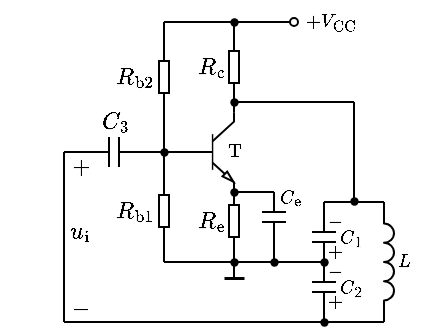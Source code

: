<mxfile version="20.7.4" type="device"><diagram id="LxgpGTEpM2uw6Em7y6WH" name="第 1 页"><mxGraphModel dx="189" dy="157" grid="1" gridSize="5" guides="1" tooltips="1" connect="1" arrows="1" fold="1" page="1" pageScale="1" pageWidth="827" pageHeight="1169" math="1" shadow="0"><root><mxCell id="0"/><mxCell id="1" parent="0"/><mxCell id="xhZ3Qp5s_fJm1hB33Sz4-14" value="" style="endArrow=none;html=1;rounded=0;fontSize=10;startSize=4;endSize=4;exitX=0;exitY=0.5;exitDx=0;exitDy=0;exitPerimeter=0;entryX=0;entryY=0.5;entryDx=0;entryDy=0;entryPerimeter=0;" parent="1" target="xhZ3Qp5s_fJm1hB33Sz4-35" edge="1"><mxGeometry width="50" height="50" relative="1" as="geometry"><mxPoint x="162" y="145" as="sourcePoint"/><mxPoint x="192" y="145" as="targetPoint"/></mxGeometry></mxCell><mxCell id="xhZ3Qp5s_fJm1hB33Sz4-19" value="$$R_{\mathrm{c}}$$" style="text;html=1;resizable=1;autosize=1;align=center;verticalAlign=middle;points=[];fillColor=none;strokeColor=none;rounded=0;fontSize=10;movable=1;rotatable=1;deletable=1;editable=1;connectable=0;allowArrows=0;" parent="1" vertex="1"><mxGeometry x="200" y="95" width="15" height="15" as="geometry"/></mxCell><mxCell id="xhZ3Qp5s_fJm1hB33Sz4-20" value="" style="endArrow=none;html=1;rounded=0;fontSize=10;startSize=4;endSize=4;entryX=1;entryY=0.5;entryDx=0;entryDy=0;entryPerimeter=0;" parent="1" target="xhZ3Qp5s_fJm1hB33Sz4-21" edge="1"><mxGeometry width="50" height="50" relative="1" as="geometry"><mxPoint x="220" y="80" as="sourcePoint"/><mxPoint x="417" y="40.5" as="targetPoint"/></mxGeometry></mxCell><mxCell id="xhZ3Qp5s_fJm1hB33Sz4-21" value="" style="pointerEvents=1;verticalLabelPosition=bottom;shadow=0;dashed=0;align=center;html=1;verticalAlign=top;shape=mxgraph.electrical.resistors.resistor_1;fontSize=10;direction=north;allowArrows=0;" parent="1" vertex="1"><mxGeometry x="217.5" y="90" width="5" height="25" as="geometry"/></mxCell><mxCell id="xhZ3Qp5s_fJm1hB33Sz4-22" value="" style="endArrow=none;html=1;rounded=0;fontSize=10;startSize=4;endSize=4;exitX=0;exitY=0.5;exitDx=0;exitDy=0;exitPerimeter=0;entryX=1;entryY=0;entryDx=0;entryDy=0;entryPerimeter=0;" parent="1" source="xhZ3Qp5s_fJm1hB33Sz4-21" target="xhZ3Qp5s_fJm1hB33Sz4-35" edge="1"><mxGeometry width="50" height="50" relative="1" as="geometry"><mxPoint x="309.5" y="-6.5" as="sourcePoint"/><mxPoint x="220" y="108" as="targetPoint"/></mxGeometry></mxCell><mxCell id="xhZ3Qp5s_fJm1hB33Sz4-35" value="" style="verticalLabelPosition=bottom;shadow=0;dashed=0;align=center;html=1;verticalAlign=top;shape=mxgraph.electrical.transistors.npn_transistor_5;fontSize=8;strokeWidth=1;sketch=0;" parent="1" vertex="1"><mxGeometry x="195" y="125" width="25" height="40" as="geometry"/></mxCell><mxCell id="xhZ3Qp5s_fJm1hB33Sz4-36" value="" style="endArrow=none;html=1;rounded=0;fontSize=8;strokeWidth=1;startArrow=none;startFill=0;endFill=0;startSize=4;endSize=4;" parent="1" edge="1"><mxGeometry width="50" height="50" relative="1" as="geometry"><mxPoint x="185" y="200" as="sourcePoint"/><mxPoint x="265" y="200" as="targetPoint"/></mxGeometry></mxCell><mxCell id="xhZ3Qp5s_fJm1hB33Sz4-37" value="" style="endArrow=none;html=1;rounded=0;fontSize=8;strokeWidth=1;exitX=1;exitY=1;exitDx=0;exitDy=0;exitPerimeter=0;entryX=1;entryY=0.5;entryDx=0;entryDy=0;entryPerimeter=0;" parent="1" source="xhZ3Qp5s_fJm1hB33Sz4-35" edge="1" target="AkQqUgtyi2WXm6OcA3mG-7"><mxGeometry width="50" height="50" relative="1" as="geometry"><mxPoint x="270" y="175" as="sourcePoint"/><mxPoint x="235" y="165" as="targetPoint"/></mxGeometry></mxCell><mxCell id="xhZ3Qp5s_fJm1hB33Sz4-38" value="" style="endArrow=none;html=1;rounded=0;fontSize=8;strokeWidth=1;" parent="1" edge="1"><mxGeometry width="50" height="50" relative="1" as="geometry"><mxPoint x="220" y="208" as="sourcePoint"/><mxPoint x="220" y="200" as="targetPoint"/></mxGeometry></mxCell><mxCell id="xhZ3Qp5s_fJm1hB33Sz4-39" value="" style="endArrow=none;html=1;rounded=0;fontSize=8;strokeWidth=1.5;" parent="1" edge="1"><mxGeometry width="50" height="50" relative="1" as="geometry"><mxPoint x="215" y="208" as="sourcePoint"/><mxPoint x="225" y="208" as="targetPoint"/></mxGeometry></mxCell><mxCell id="xhZ3Qp5s_fJm1hB33Sz4-41" value="" style="endArrow=none;html=1;rounded=0;fontSize=6;strokeWidth=1;startArrow=none;startFill=0;endFill=0;startSize=4;endSize=4;" parent="1" edge="1"><mxGeometry width="50" height="50" relative="1" as="geometry"><mxPoint x="220" y="120" as="sourcePoint"/><mxPoint x="280" y="120" as="targetPoint"/></mxGeometry></mxCell><mxCell id="xhZ3Qp5s_fJm1hB33Sz4-42" value="" style="shape=waypoint;sketch=0;fillStyle=solid;size=6;pointerEvents=1;points=[];fillColor=none;resizable=1;rotatable=1;perimeter=centerPerimeter;snapToPoint=1;shadow=0;fontSize=4;strokeWidth=0.1;movable=1;deletable=1;editable=1;connectable=0;allowArrows=0;" parent="1" vertex="1"><mxGeometry x="215" y="115" width="10" height="10" as="geometry"/></mxCell><mxCell id="xhZ3Qp5s_fJm1hB33Sz4-44" value="" style="endArrow=oval;html=1;rounded=0;fontSize=6;startSize=4;endSize=4;strokeWidth=1;endFill=0;" parent="1" edge="1"><mxGeometry width="50" height="50" relative="1" as="geometry"><mxPoint x="220" y="80" as="sourcePoint"/><mxPoint x="250" y="80" as="targetPoint"/></mxGeometry></mxCell><mxCell id="xhZ3Qp5s_fJm1hB33Sz4-54" value="$$+V_{\mathrm{CC}}$$" style="text;html=1;align=center;verticalAlign=middle;resizable=1;points=[];autosize=1;strokeColor=none;fillColor=none;fontSize=8;movable=1;rotatable=1;deletable=1;editable=1;connectable=1;" parent="1" vertex="1"><mxGeometry x="250" y="70" width="35" height="20" as="geometry"/></mxCell><mxCell id="xhZ3Qp5s_fJm1hB33Sz4-55" value="$$\mathrm{T}$$" style="text;html=1;align=center;verticalAlign=middle;resizable=1;points=[];autosize=1;strokeColor=none;fillColor=none;fontSize=8;movable=1;rotatable=1;deletable=1;editable=1;connectable=1;" parent="1" vertex="1"><mxGeometry x="210" y="135" width="20" height="20" as="geometry"/></mxCell><mxCell id="xhZ3Qp5s_fJm1hB33Sz4-61" value="" style="endArrow=none;html=1;rounded=0;fontSize=8;startSize=4;endSize=4;strokeWidth=1;entryX=0;entryY=0.5;entryDx=0;entryDy=0;entryPerimeter=0;" parent="1" target="xhZ3Qp5s_fJm1hB33Sz4-64" edge="1"><mxGeometry width="50" height="50" relative="1" as="geometry"><mxPoint x="185" y="145" as="sourcePoint"/><mxPoint x="185" y="120" as="targetPoint"/></mxGeometry></mxCell><mxCell id="xhZ3Qp5s_fJm1hB33Sz4-62" value="" style="shape=waypoint;sketch=0;fillStyle=solid;size=6;pointerEvents=1;points=[];fillColor=none;resizable=1;rotatable=1;perimeter=centerPerimeter;snapToPoint=1;shadow=0;fontSize=6;strokeWidth=0.1;movable=1;deletable=1;editable=1;connectable=0;allowArrows=0;" parent="1" vertex="1"><mxGeometry x="180" y="140" width="10" height="10" as="geometry"/></mxCell><mxCell id="xhZ3Qp5s_fJm1hB33Sz4-63" value="$$R_{\mathrm{b}2}$$" style="text;html=1;resizable=1;autosize=1;align=center;verticalAlign=middle;points=[];fillColor=none;strokeColor=none;rounded=0;fontSize=10;movable=1;rotatable=1;deletable=1;editable=1;connectable=0;allowArrows=0;" parent="1" vertex="1"><mxGeometry x="160" y="97.5" width="20" height="20" as="geometry"/></mxCell><mxCell id="xhZ3Qp5s_fJm1hB33Sz4-64" value="" style="pointerEvents=1;verticalLabelPosition=bottom;shadow=0;dashed=0;align=center;html=1;verticalAlign=top;shape=mxgraph.electrical.resistors.resistor_1;fontSize=10;direction=north;allowArrows=0;" parent="1" vertex="1"><mxGeometry x="182.5" y="95" width="5" height="25" as="geometry"/></mxCell><mxCell id="xhZ3Qp5s_fJm1hB33Sz4-65" value="" style="endArrow=none;html=1;rounded=0;fontSize=8;startSize=4;endSize=4;strokeWidth=1;exitX=1;exitY=0.5;exitDx=0;exitDy=0;exitPerimeter=0;" parent="1" source="xhZ3Qp5s_fJm1hB33Sz4-64" edge="1"><mxGeometry width="50" height="50" relative="1" as="geometry"><mxPoint x="220" y="80" as="sourcePoint"/><mxPoint x="185" y="80" as="targetPoint"/></mxGeometry></mxCell><mxCell id="xhZ3Qp5s_fJm1hB33Sz4-66" value="" style="endArrow=none;html=1;rounded=0;fontSize=8;startSize=4;endSize=4;strokeWidth=1;" parent="1" edge="1"><mxGeometry width="50" height="50" relative="1" as="geometry"><mxPoint x="185" y="80" as="sourcePoint"/><mxPoint x="220" y="80" as="targetPoint"/></mxGeometry></mxCell><mxCell id="xhZ3Qp5s_fJm1hB33Sz4-67" value="" style="shape=waypoint;sketch=0;fillStyle=solid;size=6;pointerEvents=1;points=[];fillColor=none;resizable=1;rotatable=1;perimeter=centerPerimeter;snapToPoint=1;shadow=0;fontSize=6;strokeWidth=0.1;movable=1;deletable=1;editable=1;connectable=1;" parent="1" vertex="1"><mxGeometry x="210" y="70" width="20" height="20" as="geometry"/></mxCell><mxCell id="AkQqUgtyi2WXm6OcA3mG-1" value="$$R_{\mathrm{b}1}$$" style="text;html=1;resizable=1;autosize=1;align=center;verticalAlign=middle;points=[];fillColor=none;strokeColor=none;rounded=0;fontSize=10;movable=1;rotatable=1;deletable=1;editable=1;connectable=0;allowArrows=0;" vertex="1" parent="1"><mxGeometry x="160" y="165" width="20" height="20" as="geometry"/></mxCell><mxCell id="AkQqUgtyi2WXm6OcA3mG-2" value="" style="pointerEvents=1;verticalLabelPosition=bottom;shadow=0;dashed=0;align=center;html=1;verticalAlign=top;shape=mxgraph.electrical.resistors.resistor_1;fontSize=10;direction=north;allowArrows=0;" vertex="1" parent="1"><mxGeometry x="182.5" y="162" width="5" height="25" as="geometry"/></mxCell><mxCell id="AkQqUgtyi2WXm6OcA3mG-3" value="" style="endArrow=none;html=1;rounded=0;exitX=1;exitY=0.5;exitDx=0;exitDy=0;exitPerimeter=0;" edge="1" parent="1" source="AkQqUgtyi2WXm6OcA3mG-2"><mxGeometry width="50" height="50" relative="1" as="geometry"><mxPoint x="155" y="240" as="sourcePoint"/><mxPoint x="185" y="145" as="targetPoint"/></mxGeometry></mxCell><mxCell id="AkQqUgtyi2WXm6OcA3mG-5" value="" style="endArrow=none;html=1;rounded=0;entryX=0;entryY=0.5;entryDx=0;entryDy=0;entryPerimeter=0;" edge="1" parent="1" target="AkQqUgtyi2WXm6OcA3mG-2"><mxGeometry width="50" height="50" relative="1" as="geometry"><mxPoint x="185" y="200" as="sourcePoint"/><mxPoint x="210" y="200" as="targetPoint"/></mxGeometry></mxCell><mxCell id="AkQqUgtyi2WXm6OcA3mG-6" value="$$R_{\mathrm{e}}$$" style="text;html=1;resizable=1;autosize=1;align=center;verticalAlign=middle;points=[];fillColor=none;strokeColor=none;rounded=0;fontSize=10;movable=1;rotatable=1;deletable=1;editable=1;connectable=0;allowArrows=0;" vertex="1" parent="1"><mxGeometry x="200" y="170" width="15" height="20" as="geometry"/></mxCell><mxCell id="AkQqUgtyi2WXm6OcA3mG-7" value="" style="pointerEvents=1;verticalLabelPosition=bottom;shadow=0;dashed=0;align=center;html=1;verticalAlign=top;shape=mxgraph.electrical.resistors.resistor_1;fontSize=10;direction=north;allowArrows=0;" vertex="1" parent="1"><mxGeometry x="217.5" y="167" width="5" height="25" as="geometry"/></mxCell><mxCell id="AkQqUgtyi2WXm6OcA3mG-8" value="" style="endArrow=none;html=1;rounded=0;entryX=0;entryY=0.5;entryDx=0;entryDy=0;entryPerimeter=0;" edge="1" parent="1" target="AkQqUgtyi2WXm6OcA3mG-7"><mxGeometry width="50" height="50" relative="1" as="geometry"><mxPoint x="220" y="200" as="sourcePoint"/><mxPoint x="220" y="220" as="targetPoint"/></mxGeometry></mxCell><mxCell id="AkQqUgtyi2WXm6OcA3mG-10" value="" style="endArrow=none;html=1;rounded=0;" edge="1" parent="1"><mxGeometry width="50" height="50" relative="1" as="geometry"><mxPoint x="240" y="200" as="sourcePoint"/><mxPoint x="240" y="180" as="targetPoint"/></mxGeometry></mxCell><mxCell id="AkQqUgtyi2WXm6OcA3mG-11" value="" style="endArrow=none;html=1;rounded=0;" edge="1" parent="1"><mxGeometry width="50" height="50" relative="1" as="geometry"><mxPoint x="234" y="180" as="sourcePoint"/><mxPoint x="246" y="180" as="targetPoint"/></mxGeometry></mxCell><mxCell id="AkQqUgtyi2WXm6OcA3mG-12" value="" style="endArrow=none;html=1;rounded=0;" edge="1" parent="1"><mxGeometry width="50" height="50" relative="1" as="geometry"><mxPoint x="234" y="175" as="sourcePoint"/><mxPoint x="246" y="175" as="targetPoint"/></mxGeometry></mxCell><mxCell id="AkQqUgtyi2WXm6OcA3mG-13" value="" style="endArrow=none;html=1;rounded=0;" edge="1" parent="1"><mxGeometry width="50" height="50" relative="1" as="geometry"><mxPoint x="240" y="175" as="sourcePoint"/><mxPoint x="240" y="165" as="targetPoint"/></mxGeometry></mxCell><mxCell id="AkQqUgtyi2WXm6OcA3mG-14" value="" style="endArrow=none;html=1;rounded=0;" edge="1" parent="1"><mxGeometry width="50" height="50" relative="1" as="geometry"><mxPoint x="220" y="165" as="sourcePoint"/><mxPoint x="240" y="165" as="targetPoint"/></mxGeometry></mxCell><mxCell id="AkQqUgtyi2WXm6OcA3mG-15" value="$$C_{\mathrm{e}}$$" style="text;html=1;resizable=1;autosize=1;align=center;verticalAlign=middle;points=[];fillColor=none;strokeColor=none;rounded=0;fontSize=8;movable=1;rotatable=1;deletable=1;editable=1;connectable=0;allowArrows=0;" vertex="1" parent="1"><mxGeometry x="240" y="160" width="15" height="15" as="geometry"/></mxCell><mxCell id="AkQqUgtyi2WXm6OcA3mG-16" value="" style="endArrow=none;html=1;rounded=0;" edge="1" parent="1"><mxGeometry width="50" height="50" relative="1" as="geometry"><mxPoint x="259" y="190" as="sourcePoint"/><mxPoint x="271" y="190" as="targetPoint"/></mxGeometry></mxCell><mxCell id="AkQqUgtyi2WXm6OcA3mG-17" value="" style="endArrow=none;html=1;rounded=0;" edge="1" parent="1"><mxGeometry width="50" height="50" relative="1" as="geometry"><mxPoint x="259" y="185" as="sourcePoint"/><mxPoint x="271" y="185" as="targetPoint"/></mxGeometry></mxCell><mxCell id="AkQqUgtyi2WXm6OcA3mG-18" value="" style="endArrow=none;html=1;rounded=0;" edge="1" parent="1"><mxGeometry width="50" height="50" relative="1" as="geometry"><mxPoint x="265" y="185" as="sourcePoint"/><mxPoint x="265" y="170" as="targetPoint"/></mxGeometry></mxCell><mxCell id="AkQqUgtyi2WXm6OcA3mG-19" value="$$C_{1}$$" style="text;html=1;resizable=1;autosize=1;align=center;verticalAlign=middle;points=[];fillColor=none;strokeColor=none;rounded=0;fontSize=8;movable=1;rotatable=1;deletable=1;editable=1;connectable=0;allowArrows=0;" vertex="1" parent="1"><mxGeometry x="270" y="180" width="15" height="15" as="geometry"/></mxCell><mxCell id="AkQqUgtyi2WXm6OcA3mG-20" value="" style="endArrow=none;html=1;rounded=0;fontSize=8;" edge="1" parent="1"><mxGeometry width="50" height="50" relative="1" as="geometry"><mxPoint x="265" y="200" as="sourcePoint"/><mxPoint x="265" y="190" as="targetPoint"/></mxGeometry></mxCell><mxCell id="AkQqUgtyi2WXm6OcA3mG-21" value="" style="endArrow=none;html=1;rounded=0;" edge="1" parent="1"><mxGeometry width="50" height="50" relative="1" as="geometry"><mxPoint x="259.0" y="215" as="sourcePoint"/><mxPoint x="271" y="215" as="targetPoint"/></mxGeometry></mxCell><mxCell id="AkQqUgtyi2WXm6OcA3mG-22" value="" style="endArrow=none;html=1;rounded=0;" edge="1" parent="1"><mxGeometry width="50" height="50" relative="1" as="geometry"><mxPoint x="259.0" y="210" as="sourcePoint"/><mxPoint x="271" y="210" as="targetPoint"/></mxGeometry></mxCell><mxCell id="AkQqUgtyi2WXm6OcA3mG-23" value="" style="endArrow=none;html=1;rounded=0;" edge="1" parent="1"><mxGeometry width="50" height="50" relative="1" as="geometry"><mxPoint x="265" y="210" as="sourcePoint"/><mxPoint x="265" y="200" as="targetPoint"/></mxGeometry></mxCell><mxCell id="AkQqUgtyi2WXm6OcA3mG-24" value="$$C_{2}$$" style="text;html=1;resizable=1;autosize=1;align=center;verticalAlign=middle;points=[];fillColor=none;strokeColor=none;rounded=0;fontSize=8;movable=1;rotatable=1;deletable=1;editable=1;connectable=0;allowArrows=0;" vertex="1" parent="1"><mxGeometry x="270" y="205" width="15" height="15" as="geometry"/></mxCell><mxCell id="AkQqUgtyi2WXm6OcA3mG-25" value="" style="endArrow=none;html=1;rounded=0;fontSize=8;" edge="1" parent="1"><mxGeometry width="50" height="50" relative="1" as="geometry"><mxPoint x="265" y="230" as="sourcePoint"/><mxPoint x="265" y="215" as="targetPoint"/></mxGeometry></mxCell><mxCell id="AkQqUgtyi2WXm6OcA3mG-26" value="$$+$$" style="text;html=1;resizable=1;autosize=1;align=center;verticalAlign=middle;points=[];fillColor=none;strokeColor=none;rounded=0;fontSize=8;movable=1;rotatable=1;deletable=1;editable=1;connectable=0;allowArrows=0;" vertex="1" parent="1"><mxGeometry x="265" y="190" width="10" height="10" as="geometry"/></mxCell><mxCell id="AkQqUgtyi2WXm6OcA3mG-27" value="$$+$$" style="text;html=1;resizable=1;autosize=1;align=center;verticalAlign=middle;points=[];fillColor=none;strokeColor=none;rounded=0;fontSize=8;movable=1;rotatable=1;deletable=1;editable=1;connectable=0;allowArrows=0;" vertex="1" parent="1"><mxGeometry x="265" y="215" width="10" height="10" as="geometry"/></mxCell><mxCell id="AkQqUgtyi2WXm6OcA3mG-28" value="$$+$$" style="text;html=1;resizable=1;autosize=1;align=center;verticalAlign=middle;points=[];fillColor=none;strokeColor=none;rounded=0;fontSize=8;movable=1;rotatable=1;deletable=1;editable=1;connectable=0;allowArrows=0;" vertex="1" parent="1"><mxGeometry x="265" y="215" width="10" height="10" as="geometry"/></mxCell><mxCell id="AkQqUgtyi2WXm6OcA3mG-29" value="$$-$$" style="text;html=1;resizable=1;autosize=1;align=center;verticalAlign=middle;points=[];fillColor=none;strokeColor=none;rounded=0;fontSize=8;movable=1;rotatable=1;deletable=1;editable=1;connectable=0;allowArrows=0;" vertex="1" parent="1"><mxGeometry x="265" y="200" width="10" height="10" as="geometry"/></mxCell><mxCell id="AkQqUgtyi2WXm6OcA3mG-30" value="$$-$$" style="text;html=1;resizable=1;autosize=1;align=center;verticalAlign=middle;points=[];fillColor=none;strokeColor=none;rounded=0;fontSize=8;movable=1;rotatable=1;deletable=1;editable=1;connectable=0;allowArrows=0;" vertex="1" parent="1"><mxGeometry x="265" y="175" width="10" height="10" as="geometry"/></mxCell><mxCell id="AkQqUgtyi2WXm6OcA3mG-31" value="" style="endArrow=none;html=1;rounded=0;fontSize=8;entryX=0;entryY=1;entryDx=0;entryDy=0;entryPerimeter=0;" edge="1" parent="1" target="AkQqUgtyi2WXm6OcA3mG-33"><mxGeometry width="50" height="50" relative="1" as="geometry"><mxPoint x="265" y="170" as="sourcePoint"/><mxPoint x="310" y="175" as="targetPoint"/></mxGeometry></mxCell><mxCell id="AkQqUgtyi2WXm6OcA3mG-32" value="" style="endArrow=none;html=1;rounded=0;fontSize=8;entryX=1;entryY=1;entryDx=0;entryDy=0;entryPerimeter=0;" edge="1" parent="1" target="AkQqUgtyi2WXm6OcA3mG-33"><mxGeometry width="50" height="50" relative="1" as="geometry"><mxPoint x="265" y="230" as="sourcePoint"/><mxPoint x="310" y="225" as="targetPoint"/></mxGeometry></mxCell><mxCell id="AkQqUgtyi2WXm6OcA3mG-33" value="" style="pointerEvents=1;verticalLabelPosition=bottom;shadow=0;dashed=0;align=center;html=1;verticalAlign=top;shape=mxgraph.electrical.inductors.inductor_3;direction=south;deletable=1;fixDash=0;snapToPoint=0;comic=0;sketch=0;strokeWidth=1;allowArrows=0;" vertex="1" parent="1"><mxGeometry x="295" y="170" width="5" height="60" as="geometry"/></mxCell><mxCell id="AkQqUgtyi2WXm6OcA3mG-35" value="$$L$$" style="text;html=1;resizable=1;autosize=1;align=center;verticalAlign=middle;points=[];fillColor=none;strokeColor=none;rounded=0;fontSize=8;movable=1;rotatable=1;deletable=1;editable=1;connectable=0;allowArrows=0;" vertex="1" parent="1"><mxGeometry x="300" y="195" width="10" height="10" as="geometry"/></mxCell><mxCell id="AkQqUgtyi2WXm6OcA3mG-36" value="" style="endArrow=none;html=1;rounded=0;fontSize=8;" edge="1" parent="1"><mxGeometry width="50" height="50" relative="1" as="geometry"><mxPoint x="280" y="170" as="sourcePoint"/><mxPoint x="280" y="120" as="targetPoint"/></mxGeometry></mxCell><mxCell id="AkQqUgtyi2WXm6OcA3mG-37" value="" style="shape=waypoint;sketch=0;fillStyle=solid;size=6;pointerEvents=1;points=[];fillColor=none;resizable=1;rotatable=1;perimeter=centerPerimeter;snapToPoint=1;shadow=0;fontSize=4;strokeWidth=0.1;movable=1;deletable=1;editable=1;connectable=0;allowArrows=0;" vertex="1" parent="1"><mxGeometry x="275" y="164.5" width="10" height="10" as="geometry"/></mxCell><mxCell id="AkQqUgtyi2WXm6OcA3mG-38" value="" style="shape=waypoint;sketch=0;fillStyle=solid;size=6;pointerEvents=1;points=[];fillColor=none;resizable=1;rotatable=1;perimeter=centerPerimeter;snapToPoint=1;shadow=0;fontSize=4;strokeWidth=0.1;movable=1;deletable=1;editable=1;connectable=0;allowArrows=0;" vertex="1" parent="1"><mxGeometry x="215" y="160" width="10" height="10" as="geometry"/></mxCell><mxCell id="AkQqUgtyi2WXm6OcA3mG-39" value="" style="shape=waypoint;sketch=0;fillStyle=solid;size=6;pointerEvents=1;points=[];fillColor=none;resizable=1;rotatable=1;perimeter=centerPerimeter;snapToPoint=1;shadow=0;fontSize=4;strokeWidth=0.1;movable=1;deletable=1;editable=1;connectable=0;allowArrows=0;" vertex="1" parent="1"><mxGeometry x="215" y="195" width="10" height="10" as="geometry"/></mxCell><mxCell id="AkQqUgtyi2WXm6OcA3mG-40" value="" style="shape=waypoint;sketch=0;fillStyle=solid;size=6;pointerEvents=1;points=[];fillColor=none;resizable=1;rotatable=1;perimeter=centerPerimeter;snapToPoint=1;shadow=0;fontSize=4;strokeWidth=0.1;movable=1;deletable=1;editable=1;connectable=0;allowArrows=0;" vertex="1" parent="1"><mxGeometry x="235" y="195" width="10" height="10" as="geometry"/></mxCell><mxCell id="AkQqUgtyi2WXm6OcA3mG-41" value="" style="shape=waypoint;sketch=0;fillStyle=solid;size=6;pointerEvents=1;points=[];fillColor=none;resizable=1;rotatable=1;perimeter=centerPerimeter;snapToPoint=1;shadow=0;fontSize=4;strokeWidth=0.1;movable=1;deletable=1;editable=1;connectable=0;allowArrows=0;" vertex="1" parent="1"><mxGeometry x="260" y="195" width="10" height="10" as="geometry"/></mxCell><mxCell id="AkQqUgtyi2WXm6OcA3mG-43" value="" style="pointerEvents=1;verticalLabelPosition=bottom;shadow=0;dashed=0;align=center;html=1;verticalAlign=top;shape=mxgraph.electrical.capacitors.capacitor_1;direction=west;connectable=0;recursiveResize=1;allowArrows=0;" vertex="1" parent="1"><mxGeometry x="135" y="137.5" width="50" height="15" as="geometry"/></mxCell><mxCell id="AkQqUgtyi2WXm6OcA3mG-44" value="" style="endArrow=none;html=1;rounded=0;fontSize=4;" edge="1" parent="1"><mxGeometry width="50" height="50" relative="1" as="geometry"><mxPoint x="135" y="230" as="sourcePoint"/><mxPoint x="135" y="145" as="targetPoint"/></mxGeometry></mxCell><mxCell id="AkQqUgtyi2WXm6OcA3mG-45" value="" style="endArrow=none;html=1;rounded=0;fontSize=4;" edge="1" parent="1"><mxGeometry width="50" height="50" relative="1" as="geometry"><mxPoint x="135" y="230" as="sourcePoint"/><mxPoint x="265" y="230" as="targetPoint"/></mxGeometry></mxCell><mxCell id="AkQqUgtyi2WXm6OcA3mG-46" value="" style="shape=waypoint;sketch=0;fillStyle=solid;size=6;pointerEvents=1;points=[];fillColor=none;resizable=1;rotatable=1;perimeter=centerPerimeter;snapToPoint=1;shadow=0;fontSize=4;strokeWidth=0.1;movable=1;deletable=1;editable=1;connectable=0;allowArrows=0;" vertex="1" parent="1"><mxGeometry x="260" y="225" width="10" height="10" as="geometry"/></mxCell><mxCell id="AkQqUgtyi2WXm6OcA3mG-47" value="$$u_\mathrm{i}$$" style="text;html=1;align=center;verticalAlign=middle;resizable=1;points=[];autosize=1;strokeColor=none;fillColor=none;fontSize=10;movable=1;rotatable=1;deletable=1;editable=1;connectable=0;" vertex="1" parent="1"><mxGeometry x="135" y="175" width="15" height="20" as="geometry"/></mxCell><mxCell id="AkQqUgtyi2WXm6OcA3mG-48" value="$$+$$" style="text;html=1;align=center;verticalAlign=middle;resizable=1;points=[];autosize=1;strokeColor=none;fillColor=none;fontSize=10;movable=1;rotatable=1;deletable=1;editable=1;connectable=0;" vertex="1" parent="1"><mxGeometry x="135" y="144.5" width="15" height="15" as="geometry"/></mxCell><mxCell id="AkQqUgtyi2WXm6OcA3mG-49" value="$$-$$" style="text;html=1;align=center;verticalAlign=middle;resizable=1;points=[];autosize=1;strokeColor=none;fillColor=none;fontSize=10;movable=1;rotatable=1;deletable=1;editable=1;connectable=0;" vertex="1" parent="1"><mxGeometry x="135" y="215" width="15" height="15" as="geometry"/></mxCell><mxCell id="AkQqUgtyi2WXm6OcA3mG-50" value="$$C_{3}$$" style="text;html=1;resizable=1;autosize=1;align=center;verticalAlign=middle;points=[];fillColor=none;strokeColor=none;rounded=0;fontSize=10;movable=1;rotatable=1;deletable=1;editable=1;connectable=0;allowArrows=0;" vertex="1" parent="1"><mxGeometry x="150" y="120" width="20" height="20" as="geometry"/></mxCell></root></mxGraphModel></diagram></mxfile>